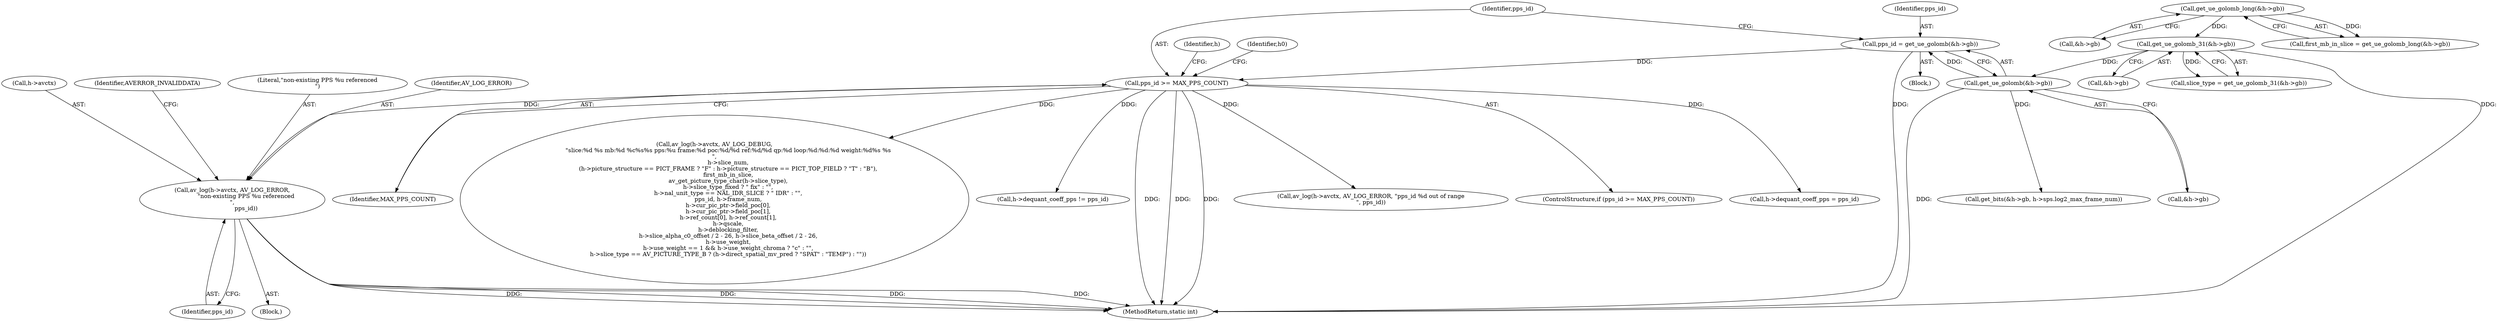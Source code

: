 digraph "0_FFmpeg_29ffeef5e73b8f41ff3a3f2242d356759c66f91f@pointer" {
"1000327" [label="(Call,av_log(h->avctx, AV_LOG_ERROR,\n               \"non-existing PPS %u referenced\n\",\n               pps_id))"];
"1000306" [label="(Call,pps_id >= MAX_PPS_COUNT)"];
"1000298" [label="(Call,pps_id = get_ue_golomb(&h->gb))"];
"1000300" [label="(Call,get_ue_golomb(&h->gb))"];
"1000230" [label="(Call,get_ue_golomb_31(&h->gb))"];
"1000168" [label="(Call,get_ue_golomb_long(&h->gb))"];
"1000997" [label="(Call,get_bits(&h->gb, h->sps.log2_max_frame_num))"];
"1000310" [label="(Call,av_log(h->avctx, AV_LOG_ERROR, \"pps_id %d out of range\n\", pps_id))"];
"1000231" [label="(Call,&h->gb)"];
"1003435" [label="(MethodReturn,static int)"];
"1000228" [label="(Call,slice_type = get_ue_golomb_31(&h->gb))"];
"1000331" [label="(Identifier,AV_LOG_ERROR)"];
"1000305" [label="(ControlStructure,if (pps_id >= MAX_PPS_COUNT))"];
"1000328" [label="(Call,h->avctx)"];
"1000986" [label="(Call,h->dequant_coeff_pps = pps_id)"];
"1000127" [label="(Block,)"];
"1000335" [label="(Identifier,AVERROR_INVALIDDATA)"];
"1000299" [label="(Identifier,pps_id)"];
"1000333" [label="(Identifier,pps_id)"];
"1000312" [label="(Identifier,h)"];
"1000308" [label="(Identifier,MAX_PPS_COUNT)"];
"1000166" [label="(Call,first_mb_in_slice = get_ue_golomb_long(&h->gb))"];
"1003314" [label="(Call,av_log(h->avctx, AV_LOG_DEBUG,\n               \"slice:%d %s mb:%d %c%s%s pps:%u frame:%d poc:%d/%d ref:%d/%d qp:%d loop:%d:%d:%d weight:%d%s %s\n\",\n               h->slice_num,\n               (h->picture_structure == PICT_FRAME ? \"F\" : h->picture_structure == PICT_TOP_FIELD ? \"T\" : \"B\"),\n               first_mb_in_slice,\n               av_get_picture_type_char(h->slice_type),\n               h->slice_type_fixed ? \" fix\" : \"\",\n               h->nal_unit_type == NAL_IDR_SLICE ? \" IDR\" : \"\",\n               pps_id, h->frame_num,\n               h->cur_pic_ptr->field_poc[0],\n               h->cur_pic_ptr->field_poc[1],\n               h->ref_count[0], h->ref_count[1],\n               h->qscale,\n               h->deblocking_filter,\n               h->slice_alpha_c0_offset / 2 - 26, h->slice_beta_offset / 2 - 26,\n               h->use_weight,\n               h->use_weight == 1 && h->use_weight_chroma ? \"c\" : \"\",\n               h->slice_type == AV_PICTURE_TYPE_B ? (h->direct_spatial_mv_pred ? \"SPAT\" : \"TEMP\") : \"\"))"];
"1000230" [label="(Call,get_ue_golomb_31(&h->gb))"];
"1000327" [label="(Call,av_log(h->avctx, AV_LOG_ERROR,\n               \"non-existing PPS %u referenced\n\",\n               pps_id))"];
"1000323" [label="(Identifier,h0)"];
"1000300" [label="(Call,get_ue_golomb(&h->gb))"];
"1000168" [label="(Call,get_ue_golomb_long(&h->gb))"];
"1000301" [label="(Call,&h->gb)"];
"1000332" [label="(Literal,\"non-existing PPS %u referenced\n\")"];
"1000298" [label="(Call,pps_id = get_ue_golomb(&h->gb))"];
"1000307" [label="(Identifier,pps_id)"];
"1000306" [label="(Call,pps_id >= MAX_PPS_COUNT)"];
"1000980" [label="(Call,h->dequant_coeff_pps != pps_id)"];
"1000169" [label="(Call,&h->gb)"];
"1000326" [label="(Block,)"];
"1000327" -> "1000326"  [label="AST: "];
"1000327" -> "1000333"  [label="CFG: "];
"1000328" -> "1000327"  [label="AST: "];
"1000331" -> "1000327"  [label="AST: "];
"1000332" -> "1000327"  [label="AST: "];
"1000333" -> "1000327"  [label="AST: "];
"1000335" -> "1000327"  [label="CFG: "];
"1000327" -> "1003435"  [label="DDG: "];
"1000327" -> "1003435"  [label="DDG: "];
"1000327" -> "1003435"  [label="DDG: "];
"1000327" -> "1003435"  [label="DDG: "];
"1000306" -> "1000327"  [label="DDG: "];
"1000306" -> "1000305"  [label="AST: "];
"1000306" -> "1000308"  [label="CFG: "];
"1000307" -> "1000306"  [label="AST: "];
"1000308" -> "1000306"  [label="AST: "];
"1000312" -> "1000306"  [label="CFG: "];
"1000323" -> "1000306"  [label="CFG: "];
"1000306" -> "1003435"  [label="DDG: "];
"1000306" -> "1003435"  [label="DDG: "];
"1000306" -> "1003435"  [label="DDG: "];
"1000298" -> "1000306"  [label="DDG: "];
"1000306" -> "1000310"  [label="DDG: "];
"1000306" -> "1000980"  [label="DDG: "];
"1000306" -> "1000986"  [label="DDG: "];
"1000306" -> "1003314"  [label="DDG: "];
"1000298" -> "1000127"  [label="AST: "];
"1000298" -> "1000300"  [label="CFG: "];
"1000299" -> "1000298"  [label="AST: "];
"1000300" -> "1000298"  [label="AST: "];
"1000307" -> "1000298"  [label="CFG: "];
"1000298" -> "1003435"  [label="DDG: "];
"1000300" -> "1000298"  [label="DDG: "];
"1000300" -> "1000301"  [label="CFG: "];
"1000301" -> "1000300"  [label="AST: "];
"1000300" -> "1003435"  [label="DDG: "];
"1000230" -> "1000300"  [label="DDG: "];
"1000300" -> "1000997"  [label="DDG: "];
"1000230" -> "1000228"  [label="AST: "];
"1000230" -> "1000231"  [label="CFG: "];
"1000231" -> "1000230"  [label="AST: "];
"1000228" -> "1000230"  [label="CFG: "];
"1000230" -> "1003435"  [label="DDG: "];
"1000230" -> "1000228"  [label="DDG: "];
"1000168" -> "1000230"  [label="DDG: "];
"1000168" -> "1000166"  [label="AST: "];
"1000168" -> "1000169"  [label="CFG: "];
"1000169" -> "1000168"  [label="AST: "];
"1000166" -> "1000168"  [label="CFG: "];
"1000168" -> "1000166"  [label="DDG: "];
}
